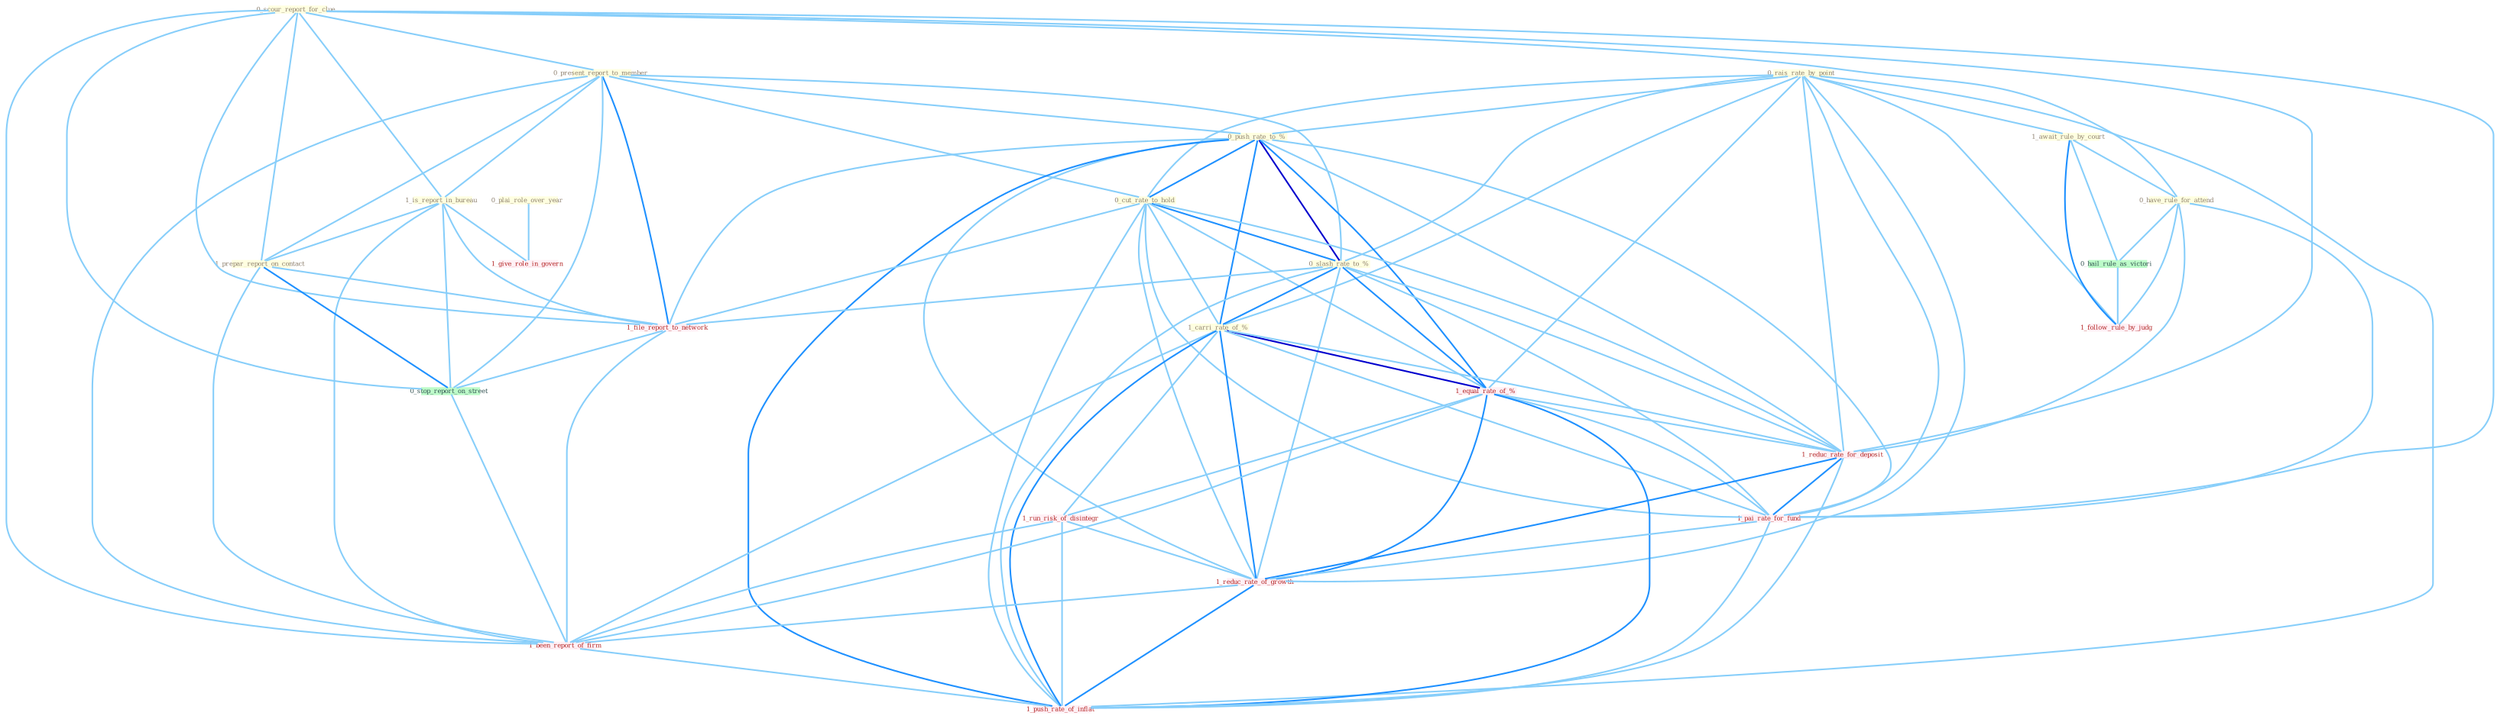 Graph G{ 
    node
    [shape=polygon,style=filled,width=.5,height=.06,color="#BDFCC9",fixedsize=true,fontsize=4,
    fontcolor="#2f4f4f"];
    {node
    [color="#ffffe0", fontcolor="#8b7d6b"] "0_scour_report_for_clue " "0_present_report_to_member " "0_rais_rate_by_point " "0_plai_role_over_year " "0_push_rate_to_% " "0_cut_rate_to_hold " "1_await_rule_by_court " "0_slash_rate_to_% " "1_is_report_in_bureau " "0_have_rule_for_attend " "1_carri_rate_of_% " "1_prepar_report_on_contact "}
{node [color="#fff0f5", fontcolor="#b22222"] "1_file_report_to_network " "1_equal_rate_of_% " "1_reduc_rate_for_deposit " "1_give_role_in_govern " "1_pai_rate_for_fund " "1_run_risk_of_disintegr " "1_follow_rule_by_judg " "1_reduc_rate_of_growth " "1_been_report_of_firm " "1_push_rate_of_inflat "}
edge [color="#B0E2FF"];

	"0_scour_report_for_clue " -- "0_present_report_to_member " [w="1", color="#87cefa" ];
	"0_scour_report_for_clue " -- "1_is_report_in_bureau " [w="1", color="#87cefa" ];
	"0_scour_report_for_clue " -- "0_have_rule_for_attend " [w="1", color="#87cefa" ];
	"0_scour_report_for_clue " -- "1_prepar_report_on_contact " [w="1", color="#87cefa" ];
	"0_scour_report_for_clue " -- "1_file_report_to_network " [w="1", color="#87cefa" ];
	"0_scour_report_for_clue " -- "0_stop_report_on_street " [w="1", color="#87cefa" ];
	"0_scour_report_for_clue " -- "1_reduc_rate_for_deposit " [w="1", color="#87cefa" ];
	"0_scour_report_for_clue " -- "1_pai_rate_for_fund " [w="1", color="#87cefa" ];
	"0_scour_report_for_clue " -- "1_been_report_of_firm " [w="1", color="#87cefa" ];
	"0_present_report_to_member " -- "0_push_rate_to_% " [w="1", color="#87cefa" ];
	"0_present_report_to_member " -- "0_cut_rate_to_hold " [w="1", color="#87cefa" ];
	"0_present_report_to_member " -- "0_slash_rate_to_% " [w="1", color="#87cefa" ];
	"0_present_report_to_member " -- "1_is_report_in_bureau " [w="1", color="#87cefa" ];
	"0_present_report_to_member " -- "1_prepar_report_on_contact " [w="1", color="#87cefa" ];
	"0_present_report_to_member " -- "1_file_report_to_network " [w="2", color="#1e90ff" , len=0.8];
	"0_present_report_to_member " -- "0_stop_report_on_street " [w="1", color="#87cefa" ];
	"0_present_report_to_member " -- "1_been_report_of_firm " [w="1", color="#87cefa" ];
	"0_rais_rate_by_point " -- "0_push_rate_to_% " [w="1", color="#87cefa" ];
	"0_rais_rate_by_point " -- "0_cut_rate_to_hold " [w="1", color="#87cefa" ];
	"0_rais_rate_by_point " -- "1_await_rule_by_court " [w="1", color="#87cefa" ];
	"0_rais_rate_by_point " -- "0_slash_rate_to_% " [w="1", color="#87cefa" ];
	"0_rais_rate_by_point " -- "1_carri_rate_of_% " [w="1", color="#87cefa" ];
	"0_rais_rate_by_point " -- "1_equal_rate_of_% " [w="1", color="#87cefa" ];
	"0_rais_rate_by_point " -- "1_reduc_rate_for_deposit " [w="1", color="#87cefa" ];
	"0_rais_rate_by_point " -- "1_pai_rate_for_fund " [w="1", color="#87cefa" ];
	"0_rais_rate_by_point " -- "1_follow_rule_by_judg " [w="1", color="#87cefa" ];
	"0_rais_rate_by_point " -- "1_reduc_rate_of_growth " [w="1", color="#87cefa" ];
	"0_rais_rate_by_point " -- "1_push_rate_of_inflat " [w="1", color="#87cefa" ];
	"0_plai_role_over_year " -- "1_give_role_in_govern " [w="1", color="#87cefa" ];
	"0_push_rate_to_% " -- "0_cut_rate_to_hold " [w="2", color="#1e90ff" , len=0.8];
	"0_push_rate_to_% " -- "0_slash_rate_to_% " [w="3", color="#0000cd" , len=0.6];
	"0_push_rate_to_% " -- "1_carri_rate_of_% " [w="2", color="#1e90ff" , len=0.8];
	"0_push_rate_to_% " -- "1_file_report_to_network " [w="1", color="#87cefa" ];
	"0_push_rate_to_% " -- "1_equal_rate_of_% " [w="2", color="#1e90ff" , len=0.8];
	"0_push_rate_to_% " -- "1_reduc_rate_for_deposit " [w="1", color="#87cefa" ];
	"0_push_rate_to_% " -- "1_pai_rate_for_fund " [w="1", color="#87cefa" ];
	"0_push_rate_to_% " -- "1_reduc_rate_of_growth " [w="1", color="#87cefa" ];
	"0_push_rate_to_% " -- "1_push_rate_of_inflat " [w="2", color="#1e90ff" , len=0.8];
	"0_cut_rate_to_hold " -- "0_slash_rate_to_% " [w="2", color="#1e90ff" , len=0.8];
	"0_cut_rate_to_hold " -- "1_carri_rate_of_% " [w="1", color="#87cefa" ];
	"0_cut_rate_to_hold " -- "1_file_report_to_network " [w="1", color="#87cefa" ];
	"0_cut_rate_to_hold " -- "1_equal_rate_of_% " [w="1", color="#87cefa" ];
	"0_cut_rate_to_hold " -- "1_reduc_rate_for_deposit " [w="1", color="#87cefa" ];
	"0_cut_rate_to_hold " -- "1_pai_rate_for_fund " [w="1", color="#87cefa" ];
	"0_cut_rate_to_hold " -- "1_reduc_rate_of_growth " [w="1", color="#87cefa" ];
	"0_cut_rate_to_hold " -- "1_push_rate_of_inflat " [w="1", color="#87cefa" ];
	"1_await_rule_by_court " -- "0_have_rule_for_attend " [w="1", color="#87cefa" ];
	"1_await_rule_by_court " -- "0_hail_rule_as_victori " [w="1", color="#87cefa" ];
	"1_await_rule_by_court " -- "1_follow_rule_by_judg " [w="2", color="#1e90ff" , len=0.8];
	"0_slash_rate_to_% " -- "1_carri_rate_of_% " [w="2", color="#1e90ff" , len=0.8];
	"0_slash_rate_to_% " -- "1_file_report_to_network " [w="1", color="#87cefa" ];
	"0_slash_rate_to_% " -- "1_equal_rate_of_% " [w="2", color="#1e90ff" , len=0.8];
	"0_slash_rate_to_% " -- "1_reduc_rate_for_deposit " [w="1", color="#87cefa" ];
	"0_slash_rate_to_% " -- "1_pai_rate_for_fund " [w="1", color="#87cefa" ];
	"0_slash_rate_to_% " -- "1_reduc_rate_of_growth " [w="1", color="#87cefa" ];
	"0_slash_rate_to_% " -- "1_push_rate_of_inflat " [w="1", color="#87cefa" ];
	"1_is_report_in_bureau " -- "1_prepar_report_on_contact " [w="1", color="#87cefa" ];
	"1_is_report_in_bureau " -- "1_file_report_to_network " [w="1", color="#87cefa" ];
	"1_is_report_in_bureau " -- "0_stop_report_on_street " [w="1", color="#87cefa" ];
	"1_is_report_in_bureau " -- "1_give_role_in_govern " [w="1", color="#87cefa" ];
	"1_is_report_in_bureau " -- "1_been_report_of_firm " [w="1", color="#87cefa" ];
	"0_have_rule_for_attend " -- "1_reduc_rate_for_deposit " [w="1", color="#87cefa" ];
	"0_have_rule_for_attend " -- "1_pai_rate_for_fund " [w="1", color="#87cefa" ];
	"0_have_rule_for_attend " -- "0_hail_rule_as_victori " [w="1", color="#87cefa" ];
	"0_have_rule_for_attend " -- "1_follow_rule_by_judg " [w="1", color="#87cefa" ];
	"1_carri_rate_of_% " -- "1_equal_rate_of_% " [w="3", color="#0000cd" , len=0.6];
	"1_carri_rate_of_% " -- "1_reduc_rate_for_deposit " [w="1", color="#87cefa" ];
	"1_carri_rate_of_% " -- "1_pai_rate_for_fund " [w="1", color="#87cefa" ];
	"1_carri_rate_of_% " -- "1_run_risk_of_disintegr " [w="1", color="#87cefa" ];
	"1_carri_rate_of_% " -- "1_reduc_rate_of_growth " [w="2", color="#1e90ff" , len=0.8];
	"1_carri_rate_of_% " -- "1_been_report_of_firm " [w="1", color="#87cefa" ];
	"1_carri_rate_of_% " -- "1_push_rate_of_inflat " [w="2", color="#1e90ff" , len=0.8];
	"1_prepar_report_on_contact " -- "1_file_report_to_network " [w="1", color="#87cefa" ];
	"1_prepar_report_on_contact " -- "0_stop_report_on_street " [w="2", color="#1e90ff" , len=0.8];
	"1_prepar_report_on_contact " -- "1_been_report_of_firm " [w="1", color="#87cefa" ];
	"1_file_report_to_network " -- "0_stop_report_on_street " [w="1", color="#87cefa" ];
	"1_file_report_to_network " -- "1_been_report_of_firm " [w="1", color="#87cefa" ];
	"1_equal_rate_of_% " -- "1_reduc_rate_for_deposit " [w="1", color="#87cefa" ];
	"1_equal_rate_of_% " -- "1_pai_rate_for_fund " [w="1", color="#87cefa" ];
	"1_equal_rate_of_% " -- "1_run_risk_of_disintegr " [w="1", color="#87cefa" ];
	"1_equal_rate_of_% " -- "1_reduc_rate_of_growth " [w="2", color="#1e90ff" , len=0.8];
	"1_equal_rate_of_% " -- "1_been_report_of_firm " [w="1", color="#87cefa" ];
	"1_equal_rate_of_% " -- "1_push_rate_of_inflat " [w="2", color="#1e90ff" , len=0.8];
	"0_stop_report_on_street " -- "1_been_report_of_firm " [w="1", color="#87cefa" ];
	"1_reduc_rate_for_deposit " -- "1_pai_rate_for_fund " [w="2", color="#1e90ff" , len=0.8];
	"1_reduc_rate_for_deposit " -- "1_reduc_rate_of_growth " [w="2", color="#1e90ff" , len=0.8];
	"1_reduc_rate_for_deposit " -- "1_push_rate_of_inflat " [w="1", color="#87cefa" ];
	"1_pai_rate_for_fund " -- "1_reduc_rate_of_growth " [w="1", color="#87cefa" ];
	"1_pai_rate_for_fund " -- "1_push_rate_of_inflat " [w="1", color="#87cefa" ];
	"0_hail_rule_as_victori " -- "1_follow_rule_by_judg " [w="1", color="#87cefa" ];
	"1_run_risk_of_disintegr " -- "1_reduc_rate_of_growth " [w="1", color="#87cefa" ];
	"1_run_risk_of_disintegr " -- "1_been_report_of_firm " [w="1", color="#87cefa" ];
	"1_run_risk_of_disintegr " -- "1_push_rate_of_inflat " [w="1", color="#87cefa" ];
	"1_reduc_rate_of_growth " -- "1_been_report_of_firm " [w="1", color="#87cefa" ];
	"1_reduc_rate_of_growth " -- "1_push_rate_of_inflat " [w="2", color="#1e90ff" , len=0.8];
	"1_been_report_of_firm " -- "1_push_rate_of_inflat " [w="1", color="#87cefa" ];
}